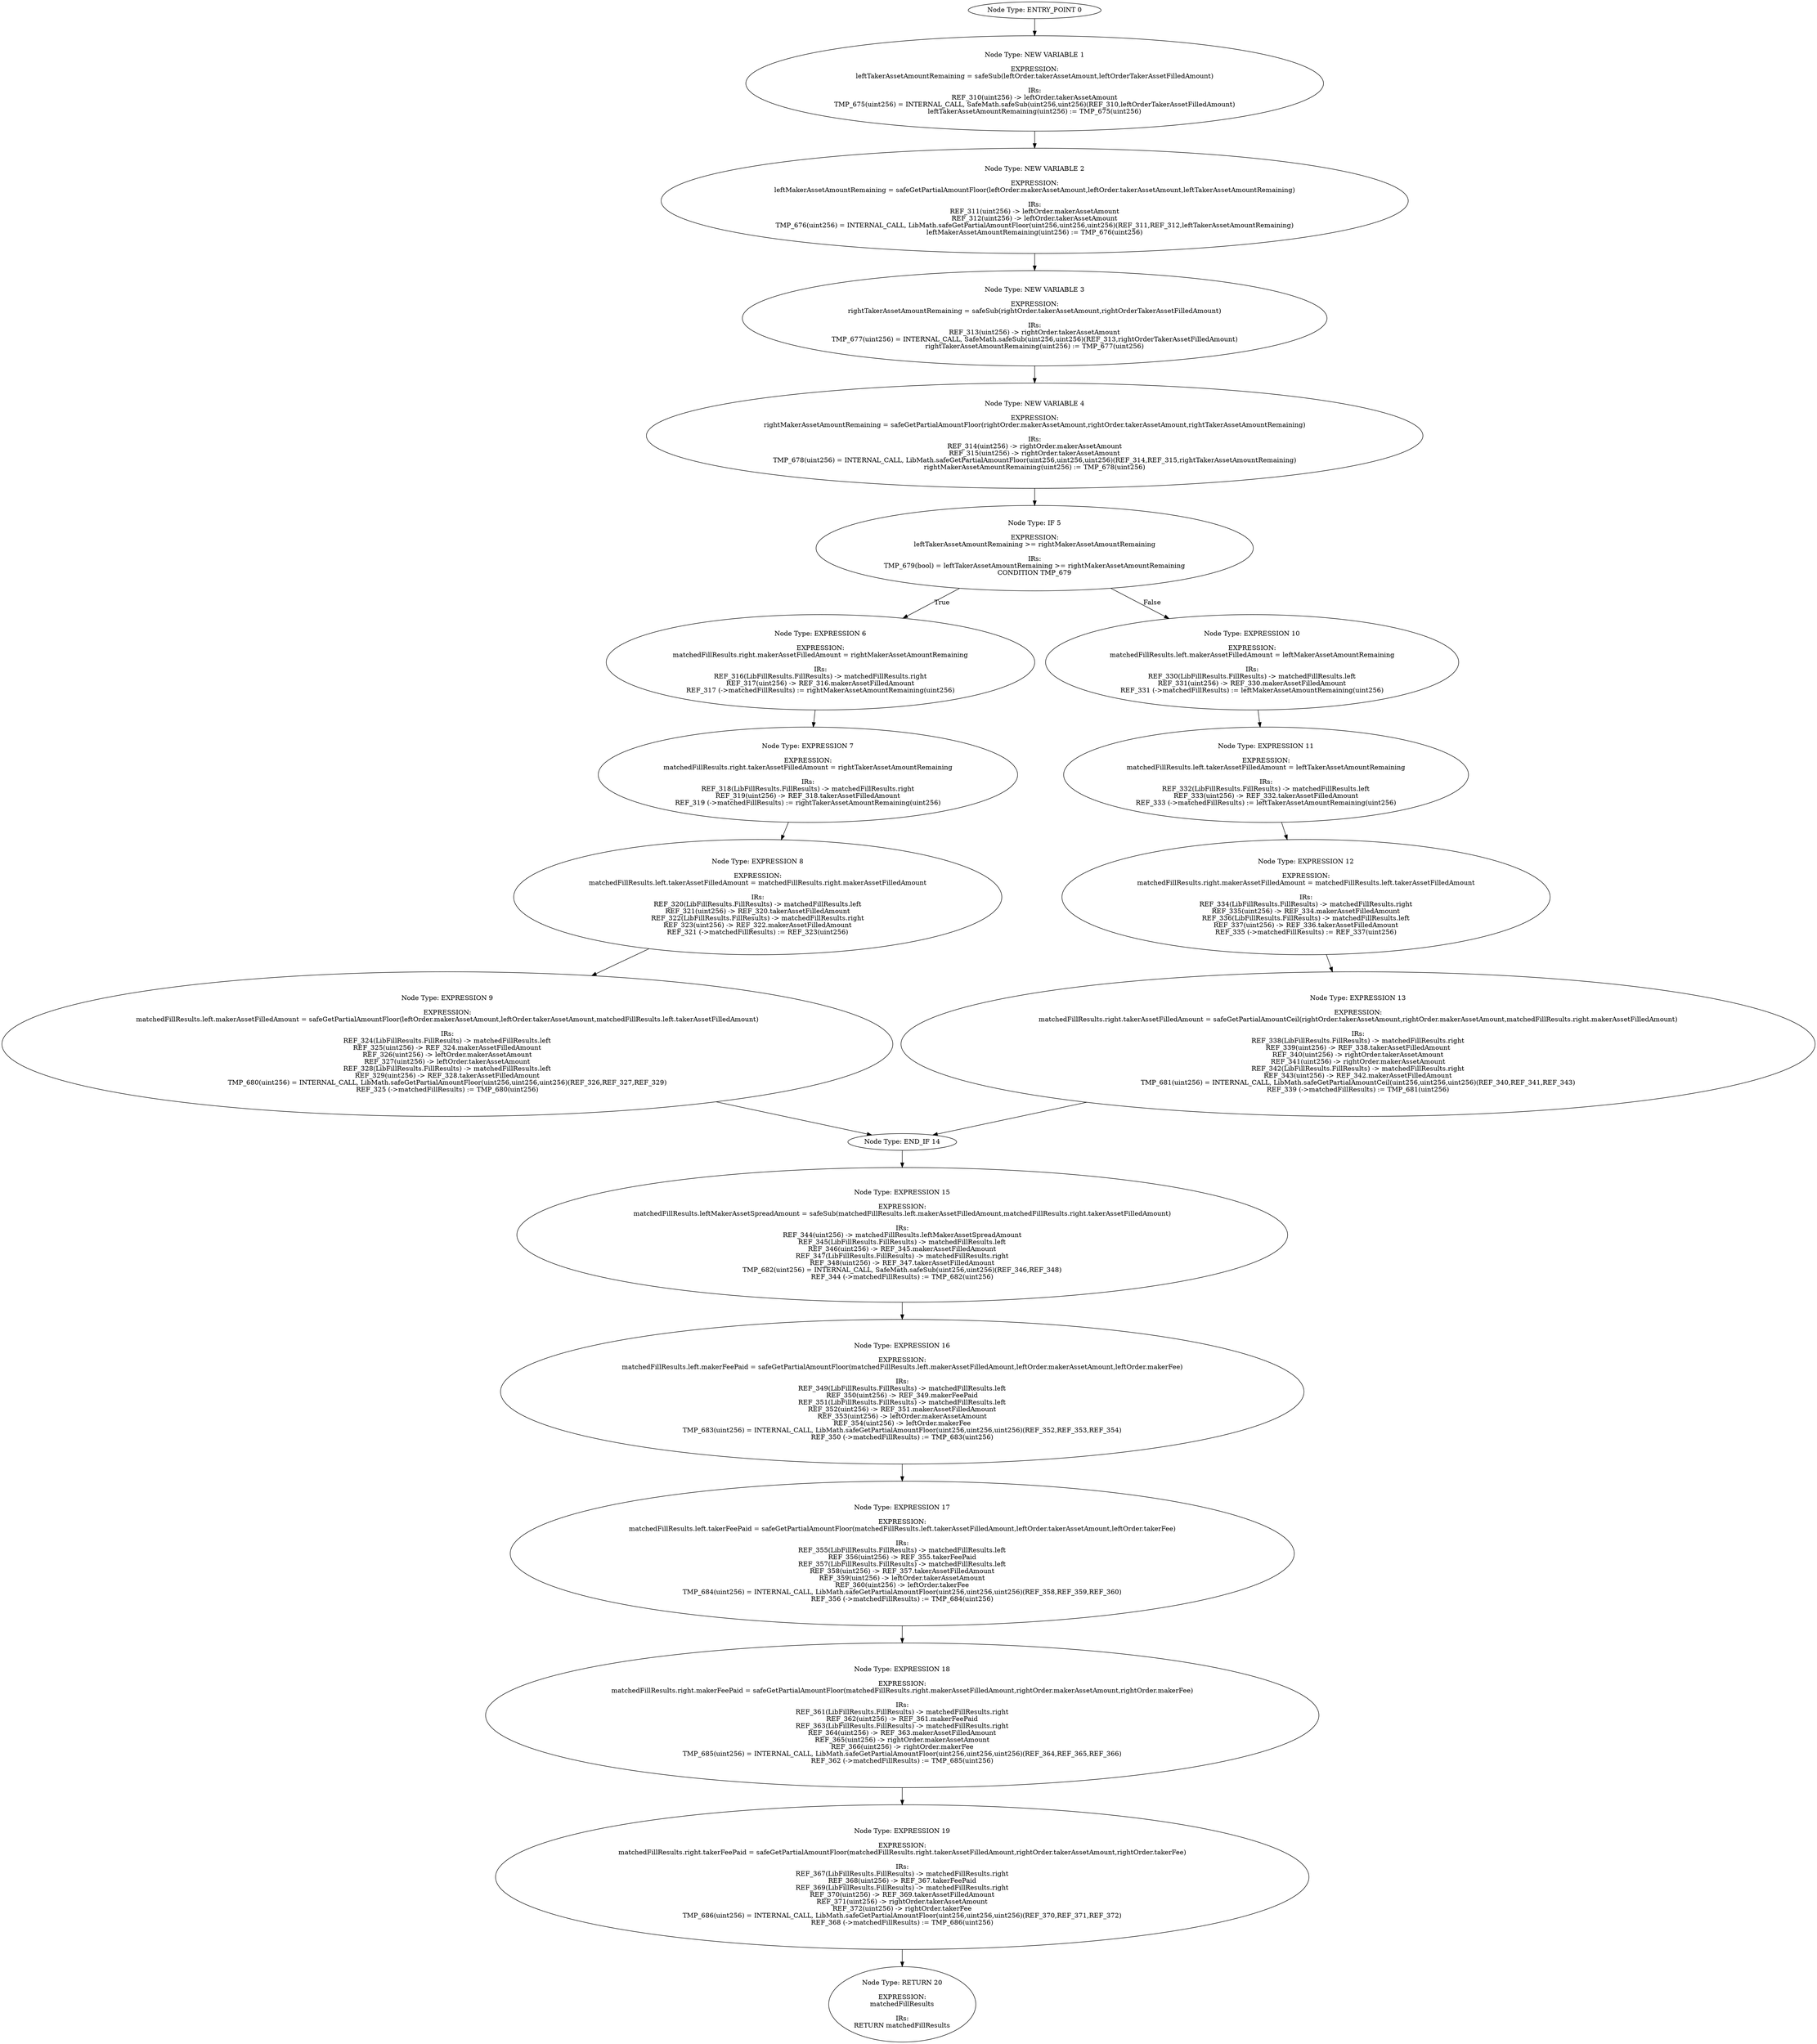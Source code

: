 digraph{
0[label="Node Type: ENTRY_POINT 0
"];
0->1;
1[label="Node Type: NEW VARIABLE 1

EXPRESSION:
leftTakerAssetAmountRemaining = safeSub(leftOrder.takerAssetAmount,leftOrderTakerAssetFilledAmount)

IRs:
REF_310(uint256) -> leftOrder.takerAssetAmount
TMP_675(uint256) = INTERNAL_CALL, SafeMath.safeSub(uint256,uint256)(REF_310,leftOrderTakerAssetFilledAmount)
leftTakerAssetAmountRemaining(uint256) := TMP_675(uint256)"];
1->2;
2[label="Node Type: NEW VARIABLE 2

EXPRESSION:
leftMakerAssetAmountRemaining = safeGetPartialAmountFloor(leftOrder.makerAssetAmount,leftOrder.takerAssetAmount,leftTakerAssetAmountRemaining)

IRs:
REF_311(uint256) -> leftOrder.makerAssetAmount
REF_312(uint256) -> leftOrder.takerAssetAmount
TMP_676(uint256) = INTERNAL_CALL, LibMath.safeGetPartialAmountFloor(uint256,uint256,uint256)(REF_311,REF_312,leftTakerAssetAmountRemaining)
leftMakerAssetAmountRemaining(uint256) := TMP_676(uint256)"];
2->3;
3[label="Node Type: NEW VARIABLE 3

EXPRESSION:
rightTakerAssetAmountRemaining = safeSub(rightOrder.takerAssetAmount,rightOrderTakerAssetFilledAmount)

IRs:
REF_313(uint256) -> rightOrder.takerAssetAmount
TMP_677(uint256) = INTERNAL_CALL, SafeMath.safeSub(uint256,uint256)(REF_313,rightOrderTakerAssetFilledAmount)
rightTakerAssetAmountRemaining(uint256) := TMP_677(uint256)"];
3->4;
4[label="Node Type: NEW VARIABLE 4

EXPRESSION:
rightMakerAssetAmountRemaining = safeGetPartialAmountFloor(rightOrder.makerAssetAmount,rightOrder.takerAssetAmount,rightTakerAssetAmountRemaining)

IRs:
REF_314(uint256) -> rightOrder.makerAssetAmount
REF_315(uint256) -> rightOrder.takerAssetAmount
TMP_678(uint256) = INTERNAL_CALL, LibMath.safeGetPartialAmountFloor(uint256,uint256,uint256)(REF_314,REF_315,rightTakerAssetAmountRemaining)
rightMakerAssetAmountRemaining(uint256) := TMP_678(uint256)"];
4->5;
5[label="Node Type: IF 5

EXPRESSION:
leftTakerAssetAmountRemaining >= rightMakerAssetAmountRemaining

IRs:
TMP_679(bool) = leftTakerAssetAmountRemaining >= rightMakerAssetAmountRemaining
CONDITION TMP_679"];
5->6[label="True"];
5->10[label="False"];
6[label="Node Type: EXPRESSION 6

EXPRESSION:
matchedFillResults.right.makerAssetFilledAmount = rightMakerAssetAmountRemaining

IRs:
REF_316(LibFillResults.FillResults) -> matchedFillResults.right
REF_317(uint256) -> REF_316.makerAssetFilledAmount
REF_317 (->matchedFillResults) := rightMakerAssetAmountRemaining(uint256)"];
6->7;
7[label="Node Type: EXPRESSION 7

EXPRESSION:
matchedFillResults.right.takerAssetFilledAmount = rightTakerAssetAmountRemaining

IRs:
REF_318(LibFillResults.FillResults) -> matchedFillResults.right
REF_319(uint256) -> REF_318.takerAssetFilledAmount
REF_319 (->matchedFillResults) := rightTakerAssetAmountRemaining(uint256)"];
7->8;
8[label="Node Type: EXPRESSION 8

EXPRESSION:
matchedFillResults.left.takerAssetFilledAmount = matchedFillResults.right.makerAssetFilledAmount

IRs:
REF_320(LibFillResults.FillResults) -> matchedFillResults.left
REF_321(uint256) -> REF_320.takerAssetFilledAmount
REF_322(LibFillResults.FillResults) -> matchedFillResults.right
REF_323(uint256) -> REF_322.makerAssetFilledAmount
REF_321 (->matchedFillResults) := REF_323(uint256)"];
8->9;
9[label="Node Type: EXPRESSION 9

EXPRESSION:
matchedFillResults.left.makerAssetFilledAmount = safeGetPartialAmountFloor(leftOrder.makerAssetAmount,leftOrder.takerAssetAmount,matchedFillResults.left.takerAssetFilledAmount)

IRs:
REF_324(LibFillResults.FillResults) -> matchedFillResults.left
REF_325(uint256) -> REF_324.makerAssetFilledAmount
REF_326(uint256) -> leftOrder.makerAssetAmount
REF_327(uint256) -> leftOrder.takerAssetAmount
REF_328(LibFillResults.FillResults) -> matchedFillResults.left
REF_329(uint256) -> REF_328.takerAssetFilledAmount
TMP_680(uint256) = INTERNAL_CALL, LibMath.safeGetPartialAmountFloor(uint256,uint256,uint256)(REF_326,REF_327,REF_329)
REF_325 (->matchedFillResults) := TMP_680(uint256)"];
9->14;
10[label="Node Type: EXPRESSION 10

EXPRESSION:
matchedFillResults.left.makerAssetFilledAmount = leftMakerAssetAmountRemaining

IRs:
REF_330(LibFillResults.FillResults) -> matchedFillResults.left
REF_331(uint256) -> REF_330.makerAssetFilledAmount
REF_331 (->matchedFillResults) := leftMakerAssetAmountRemaining(uint256)"];
10->11;
11[label="Node Type: EXPRESSION 11

EXPRESSION:
matchedFillResults.left.takerAssetFilledAmount = leftTakerAssetAmountRemaining

IRs:
REF_332(LibFillResults.FillResults) -> matchedFillResults.left
REF_333(uint256) -> REF_332.takerAssetFilledAmount
REF_333 (->matchedFillResults) := leftTakerAssetAmountRemaining(uint256)"];
11->12;
12[label="Node Type: EXPRESSION 12

EXPRESSION:
matchedFillResults.right.makerAssetFilledAmount = matchedFillResults.left.takerAssetFilledAmount

IRs:
REF_334(LibFillResults.FillResults) -> matchedFillResults.right
REF_335(uint256) -> REF_334.makerAssetFilledAmount
REF_336(LibFillResults.FillResults) -> matchedFillResults.left
REF_337(uint256) -> REF_336.takerAssetFilledAmount
REF_335 (->matchedFillResults) := REF_337(uint256)"];
12->13;
13[label="Node Type: EXPRESSION 13

EXPRESSION:
matchedFillResults.right.takerAssetFilledAmount = safeGetPartialAmountCeil(rightOrder.takerAssetAmount,rightOrder.makerAssetAmount,matchedFillResults.right.makerAssetFilledAmount)

IRs:
REF_338(LibFillResults.FillResults) -> matchedFillResults.right
REF_339(uint256) -> REF_338.takerAssetFilledAmount
REF_340(uint256) -> rightOrder.takerAssetAmount
REF_341(uint256) -> rightOrder.makerAssetAmount
REF_342(LibFillResults.FillResults) -> matchedFillResults.right
REF_343(uint256) -> REF_342.makerAssetFilledAmount
TMP_681(uint256) = INTERNAL_CALL, LibMath.safeGetPartialAmountCeil(uint256,uint256,uint256)(REF_340,REF_341,REF_343)
REF_339 (->matchedFillResults) := TMP_681(uint256)"];
13->14;
14[label="Node Type: END_IF 14
"];
14->15;
15[label="Node Type: EXPRESSION 15

EXPRESSION:
matchedFillResults.leftMakerAssetSpreadAmount = safeSub(matchedFillResults.left.makerAssetFilledAmount,matchedFillResults.right.takerAssetFilledAmount)

IRs:
REF_344(uint256) -> matchedFillResults.leftMakerAssetSpreadAmount
REF_345(LibFillResults.FillResults) -> matchedFillResults.left
REF_346(uint256) -> REF_345.makerAssetFilledAmount
REF_347(LibFillResults.FillResults) -> matchedFillResults.right
REF_348(uint256) -> REF_347.takerAssetFilledAmount
TMP_682(uint256) = INTERNAL_CALL, SafeMath.safeSub(uint256,uint256)(REF_346,REF_348)
REF_344 (->matchedFillResults) := TMP_682(uint256)"];
15->16;
16[label="Node Type: EXPRESSION 16

EXPRESSION:
matchedFillResults.left.makerFeePaid = safeGetPartialAmountFloor(matchedFillResults.left.makerAssetFilledAmount,leftOrder.makerAssetAmount,leftOrder.makerFee)

IRs:
REF_349(LibFillResults.FillResults) -> matchedFillResults.left
REF_350(uint256) -> REF_349.makerFeePaid
REF_351(LibFillResults.FillResults) -> matchedFillResults.left
REF_352(uint256) -> REF_351.makerAssetFilledAmount
REF_353(uint256) -> leftOrder.makerAssetAmount
REF_354(uint256) -> leftOrder.makerFee
TMP_683(uint256) = INTERNAL_CALL, LibMath.safeGetPartialAmountFloor(uint256,uint256,uint256)(REF_352,REF_353,REF_354)
REF_350 (->matchedFillResults) := TMP_683(uint256)"];
16->17;
17[label="Node Type: EXPRESSION 17

EXPRESSION:
matchedFillResults.left.takerFeePaid = safeGetPartialAmountFloor(matchedFillResults.left.takerAssetFilledAmount,leftOrder.takerAssetAmount,leftOrder.takerFee)

IRs:
REF_355(LibFillResults.FillResults) -> matchedFillResults.left
REF_356(uint256) -> REF_355.takerFeePaid
REF_357(LibFillResults.FillResults) -> matchedFillResults.left
REF_358(uint256) -> REF_357.takerAssetFilledAmount
REF_359(uint256) -> leftOrder.takerAssetAmount
REF_360(uint256) -> leftOrder.takerFee
TMP_684(uint256) = INTERNAL_CALL, LibMath.safeGetPartialAmountFloor(uint256,uint256,uint256)(REF_358,REF_359,REF_360)
REF_356 (->matchedFillResults) := TMP_684(uint256)"];
17->18;
18[label="Node Type: EXPRESSION 18

EXPRESSION:
matchedFillResults.right.makerFeePaid = safeGetPartialAmountFloor(matchedFillResults.right.makerAssetFilledAmount,rightOrder.makerAssetAmount,rightOrder.makerFee)

IRs:
REF_361(LibFillResults.FillResults) -> matchedFillResults.right
REF_362(uint256) -> REF_361.makerFeePaid
REF_363(LibFillResults.FillResults) -> matchedFillResults.right
REF_364(uint256) -> REF_363.makerAssetFilledAmount
REF_365(uint256) -> rightOrder.makerAssetAmount
REF_366(uint256) -> rightOrder.makerFee
TMP_685(uint256) = INTERNAL_CALL, LibMath.safeGetPartialAmountFloor(uint256,uint256,uint256)(REF_364,REF_365,REF_366)
REF_362 (->matchedFillResults) := TMP_685(uint256)"];
18->19;
19[label="Node Type: EXPRESSION 19

EXPRESSION:
matchedFillResults.right.takerFeePaid = safeGetPartialAmountFloor(matchedFillResults.right.takerAssetFilledAmount,rightOrder.takerAssetAmount,rightOrder.takerFee)

IRs:
REF_367(LibFillResults.FillResults) -> matchedFillResults.right
REF_368(uint256) -> REF_367.takerFeePaid
REF_369(LibFillResults.FillResults) -> matchedFillResults.right
REF_370(uint256) -> REF_369.takerAssetFilledAmount
REF_371(uint256) -> rightOrder.takerAssetAmount
REF_372(uint256) -> rightOrder.takerFee
TMP_686(uint256) = INTERNAL_CALL, LibMath.safeGetPartialAmountFloor(uint256,uint256,uint256)(REF_370,REF_371,REF_372)
REF_368 (->matchedFillResults) := TMP_686(uint256)"];
19->20;
20[label="Node Type: RETURN 20

EXPRESSION:
matchedFillResults

IRs:
RETURN matchedFillResults"];
}
